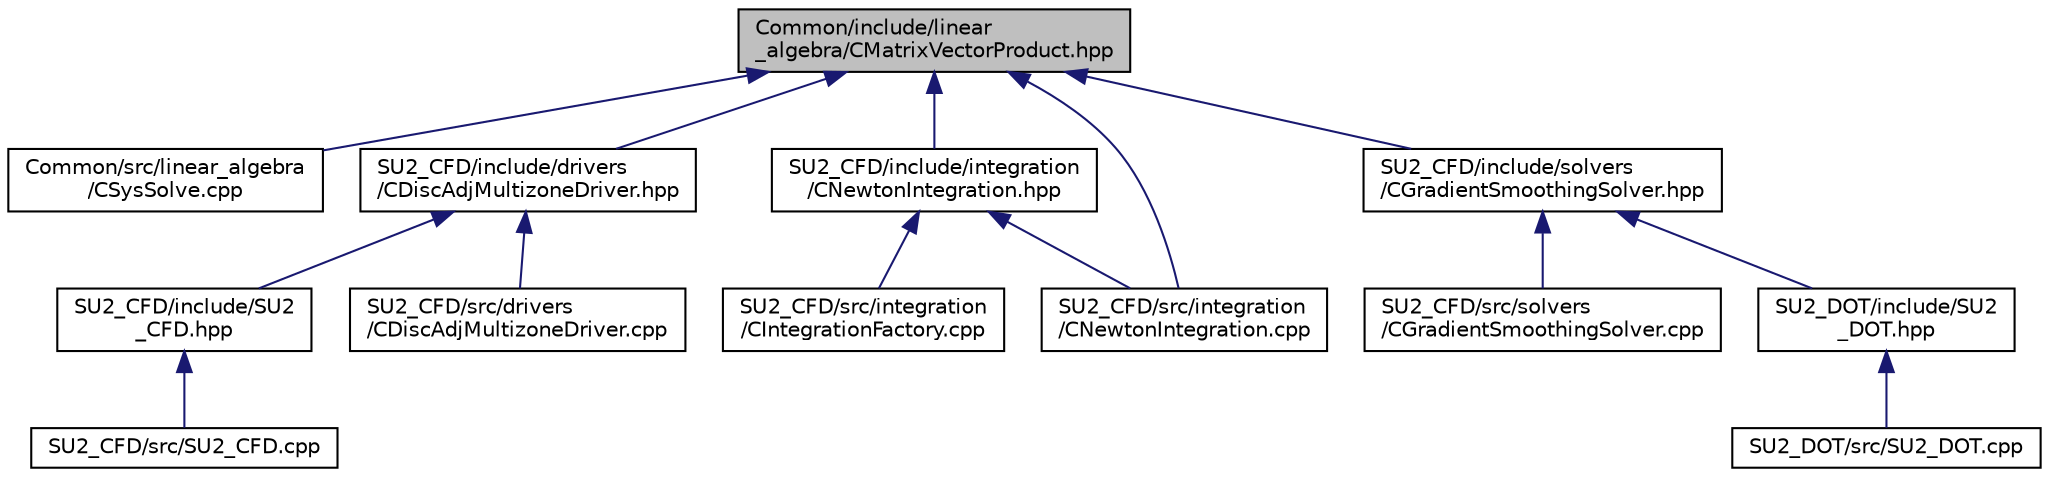 digraph "Common/include/linear_algebra/CMatrixVectorProduct.hpp"
{
 // LATEX_PDF_SIZE
  edge [fontname="Helvetica",fontsize="10",labelfontname="Helvetica",labelfontsize="10"];
  node [fontname="Helvetica",fontsize="10",shape=record];
  Node1 [label="Common/include/linear\l_algebra/CMatrixVectorProduct.hpp",height=0.2,width=0.4,color="black", fillcolor="grey75", style="filled", fontcolor="black",tooltip="Headers for the classes related to sparse matrix-vector product wrappers. The actual operations are c..."];
  Node1 -> Node2 [dir="back",color="midnightblue",fontsize="10",style="solid",fontname="Helvetica"];
  Node2 [label="Common/src/linear_algebra\l/CSysSolve.cpp",height=0.2,width=0.4,color="black", fillcolor="white", style="filled",URL="$CSysSolve_8cpp.html",tooltip="Main classes required for solving linear systems of equations."];
  Node1 -> Node3 [dir="back",color="midnightblue",fontsize="10",style="solid",fontname="Helvetica"];
  Node3 [label="SU2_CFD/include/drivers\l/CDiscAdjMultizoneDriver.hpp",height=0.2,width=0.4,color="black", fillcolor="white", style="filled",URL="$CDiscAdjMultizoneDriver_8hpp.html",tooltip=" "];
  Node3 -> Node4 [dir="back",color="midnightblue",fontsize="10",style="solid",fontname="Helvetica"];
  Node4 [label="SU2_CFD/include/SU2\l_CFD.hpp",height=0.2,width=0.4,color="black", fillcolor="white", style="filled",URL="$SU2__CFD_8hpp.html",tooltip="Headers of the main subroutines of the code SU2_CFD. The subroutines and functions are in the SU2_CFD..."];
  Node4 -> Node5 [dir="back",color="midnightblue",fontsize="10",style="solid",fontname="Helvetica"];
  Node5 [label="SU2_CFD/src/SU2_CFD.cpp",height=0.2,width=0.4,color="black", fillcolor="white", style="filled",URL="$SU2__CFD_8cpp.html",tooltip="Main file of the SU2 Computational Fluid Dynamics code."];
  Node3 -> Node6 [dir="back",color="midnightblue",fontsize="10",style="solid",fontname="Helvetica"];
  Node6 [label="SU2_CFD/src/drivers\l/CDiscAdjMultizoneDriver.cpp",height=0.2,width=0.4,color="black", fillcolor="white", style="filled",URL="$CDiscAdjMultizoneDriver_8cpp.html",tooltip="The main subroutines for driving adjoint multi-zone problems."];
  Node1 -> Node7 [dir="back",color="midnightblue",fontsize="10",style="solid",fontname="Helvetica"];
  Node7 [label="SU2_CFD/include/integration\l/CNewtonIntegration.hpp",height=0.2,width=0.4,color="black", fillcolor="white", style="filled",URL="$CNewtonIntegration_8hpp.html",tooltip="Newton-Krylov integration."];
  Node7 -> Node8 [dir="back",color="midnightblue",fontsize="10",style="solid",fontname="Helvetica"];
  Node8 [label="SU2_CFD/src/integration\l/CIntegrationFactory.cpp",height=0.2,width=0.4,color="black", fillcolor="white", style="filled",URL="$CIntegrationFactory_8cpp.html",tooltip="Main subroutines for CIntegrationFactory ."];
  Node7 -> Node9 [dir="back",color="midnightblue",fontsize="10",style="solid",fontname="Helvetica"];
  Node9 [label="SU2_CFD/src/integration\l/CNewtonIntegration.cpp",height=0.2,width=0.4,color="black", fillcolor="white", style="filled",URL="$CNewtonIntegration_8cpp.html",tooltip="Newton-Krylov integration."];
  Node1 -> Node10 [dir="back",color="midnightblue",fontsize="10",style="solid",fontname="Helvetica"];
  Node10 [label="SU2_CFD/include/solvers\l/CGradientSmoothingSolver.hpp",height=0.2,width=0.4,color="black", fillcolor="white", style="filled",URL="$CGradientSmoothingSolver_8hpp.html",tooltip="SOlver class for Sobolev smoothing of sensitivities."];
  Node10 -> Node11 [dir="back",color="midnightblue",fontsize="10",style="solid",fontname="Helvetica"];
  Node11 [label="SU2_CFD/src/solvers\l/CGradientSmoothingSolver.cpp",height=0.2,width=0.4,color="black", fillcolor="white", style="filled",URL="$CGradientSmoothingSolver_8cpp.html",tooltip=" "];
  Node10 -> Node12 [dir="back",color="midnightblue",fontsize="10",style="solid",fontname="Helvetica"];
  Node12 [label="SU2_DOT/include/SU2\l_DOT.hpp",height=0.2,width=0.4,color="black", fillcolor="white", style="filled",URL="$SU2__DOT_8hpp.html",tooltip="Headers of the main subroutines of the code SU2_DOT. The subroutines and functions are in the SU2_DOT..."];
  Node12 -> Node13 [dir="back",color="midnightblue",fontsize="10",style="solid",fontname="Helvetica"];
  Node13 [label="SU2_DOT/src/SU2_DOT.cpp",height=0.2,width=0.4,color="black", fillcolor="white", style="filled",URL="$SU2__DOT_8cpp.html",tooltip="Main file of the Gradient Projection Code (SU2_DOT)."];
  Node1 -> Node9 [dir="back",color="midnightblue",fontsize="10",style="solid",fontname="Helvetica"];
}
